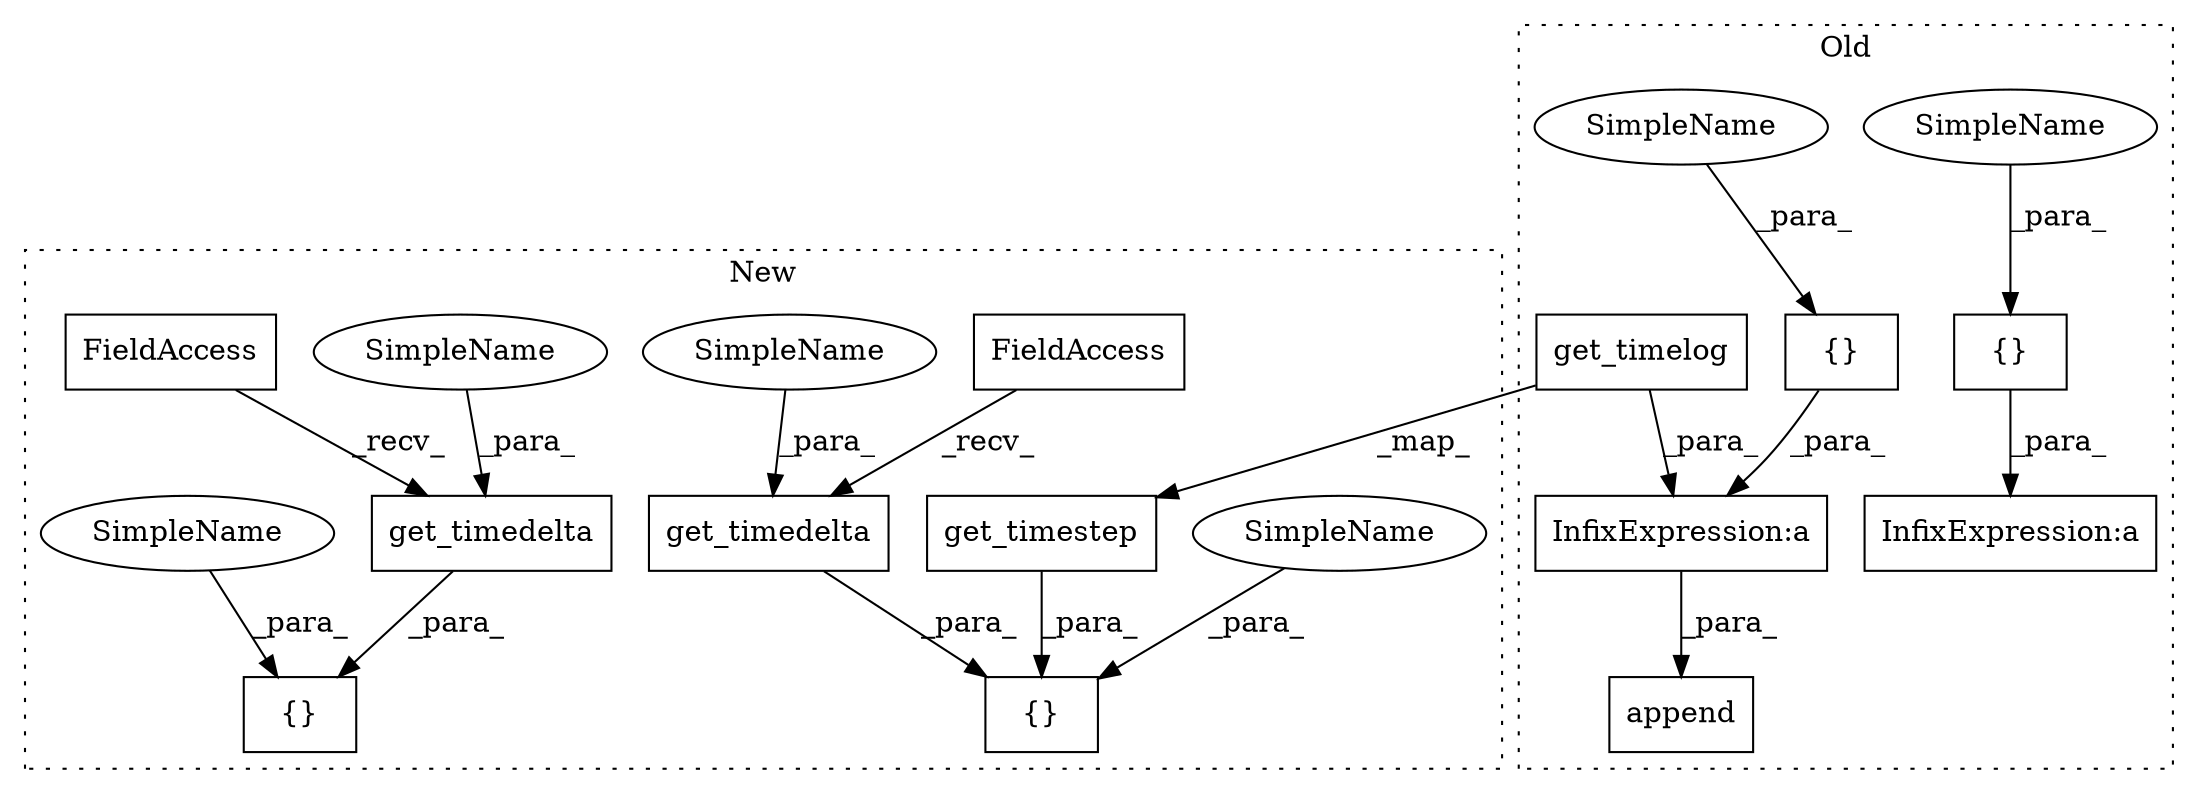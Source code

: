 digraph G {
subgraph cluster0 {
1 [label="get_timelog" a="32" s="4695,4709" l="12,1" shape="box"];
3 [label="InfixExpression:a" a="27" s="4710" l="3" shape="box"];
4 [label="{}" a="4" s="4722,4725" l="1,1" shape="box"];
6 [label="InfixExpression:a" a="27" s="4462" l="3" shape="box"];
8 [label="{}" a="4" s="4457,4460" l="1,1" shape="box"];
13 [label="append" a="32" s="4674,4726" l="7,1" shape="box"];
14 [label="SimpleName" a="42" s="4723" l="2" shape="ellipse"];
15 [label="SimpleName" a="42" s="4458" l="2" shape="ellipse"];
label = "Old";
style="dotted";
}
subgraph cluster1 {
2 [label="get_timestep" a="32" s="4386,4401" l="13,1" shape="box"];
5 [label="{}" a="4" s="4371,4437" l="1,1" shape="box"];
7 [label="{}" a="4" s="4646,4712" l="1,1" shape="box"];
9 [label="get_timedelta" a="32" s="4417,4433" l="14,1" shape="box"];
10 [label="FieldAccess" a="22" s="4403" l="13" shape="box"];
11 [label="get_timedelta" a="32" s="4692,4708" l="14,1" shape="box"];
12 [label="FieldAccess" a="22" s="4678" l="13" shape="box"];
16 [label="SimpleName" a="42" s="4710" l="2" shape="ellipse"];
17 [label="SimpleName" a="42" s="4435" l="2" shape="ellipse"];
18 [label="SimpleName" a="42" s="4706" l="2" shape="ellipse"];
19 [label="SimpleName" a="42" s="4431" l="2" shape="ellipse"];
label = "New";
style="dotted";
}
1 -> 2 [label="_map_"];
1 -> 3 [label="_para_"];
2 -> 5 [label="_para_"];
3 -> 13 [label="_para_"];
4 -> 3 [label="_para_"];
8 -> 6 [label="_para_"];
9 -> 5 [label="_para_"];
10 -> 9 [label="_recv_"];
11 -> 7 [label="_para_"];
12 -> 11 [label="_recv_"];
14 -> 4 [label="_para_"];
15 -> 8 [label="_para_"];
16 -> 7 [label="_para_"];
17 -> 5 [label="_para_"];
18 -> 11 [label="_para_"];
19 -> 9 [label="_para_"];
}